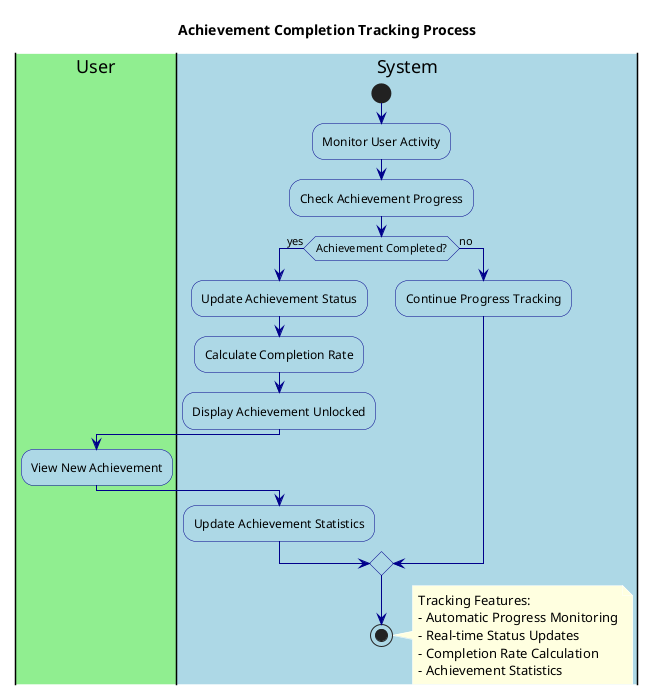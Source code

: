@startuml CompletionTracking

' Styling
skinparam backgroundColor white
skinparam activity {
    BackgroundColor LightBlue
    BorderColor DarkBlue
    FontColor Black
}
skinparam arrow {
    Color DarkBlue
    FontColor Black
}
skinparam note {
    BackgroundColor LightYellow
    BorderColor DarkYellow
    FontColor Black
}

title Achievement Completion Tracking Process

|#LightGreen|User|
|#LightBlue|System|

start

|System|
:Monitor User Activity;

:Check Achievement Progress;

if (Achievement Completed?) then (yes)
  :Update Achievement Status;
  :Calculate Completion Rate;
  
  :Display Achievement Unlocked;
  
  |User|
  :View New Achievement;
  
  |System|
  :Update Achievement Statistics;
else (no)
  :Continue Progress Tracking;
endif

stop

note right
  Tracking Features:
  - Automatic Progress Monitoring
  - Real-time Status Updates
  - Completion Rate Calculation
  - Achievement Statistics
end note

@enduml 